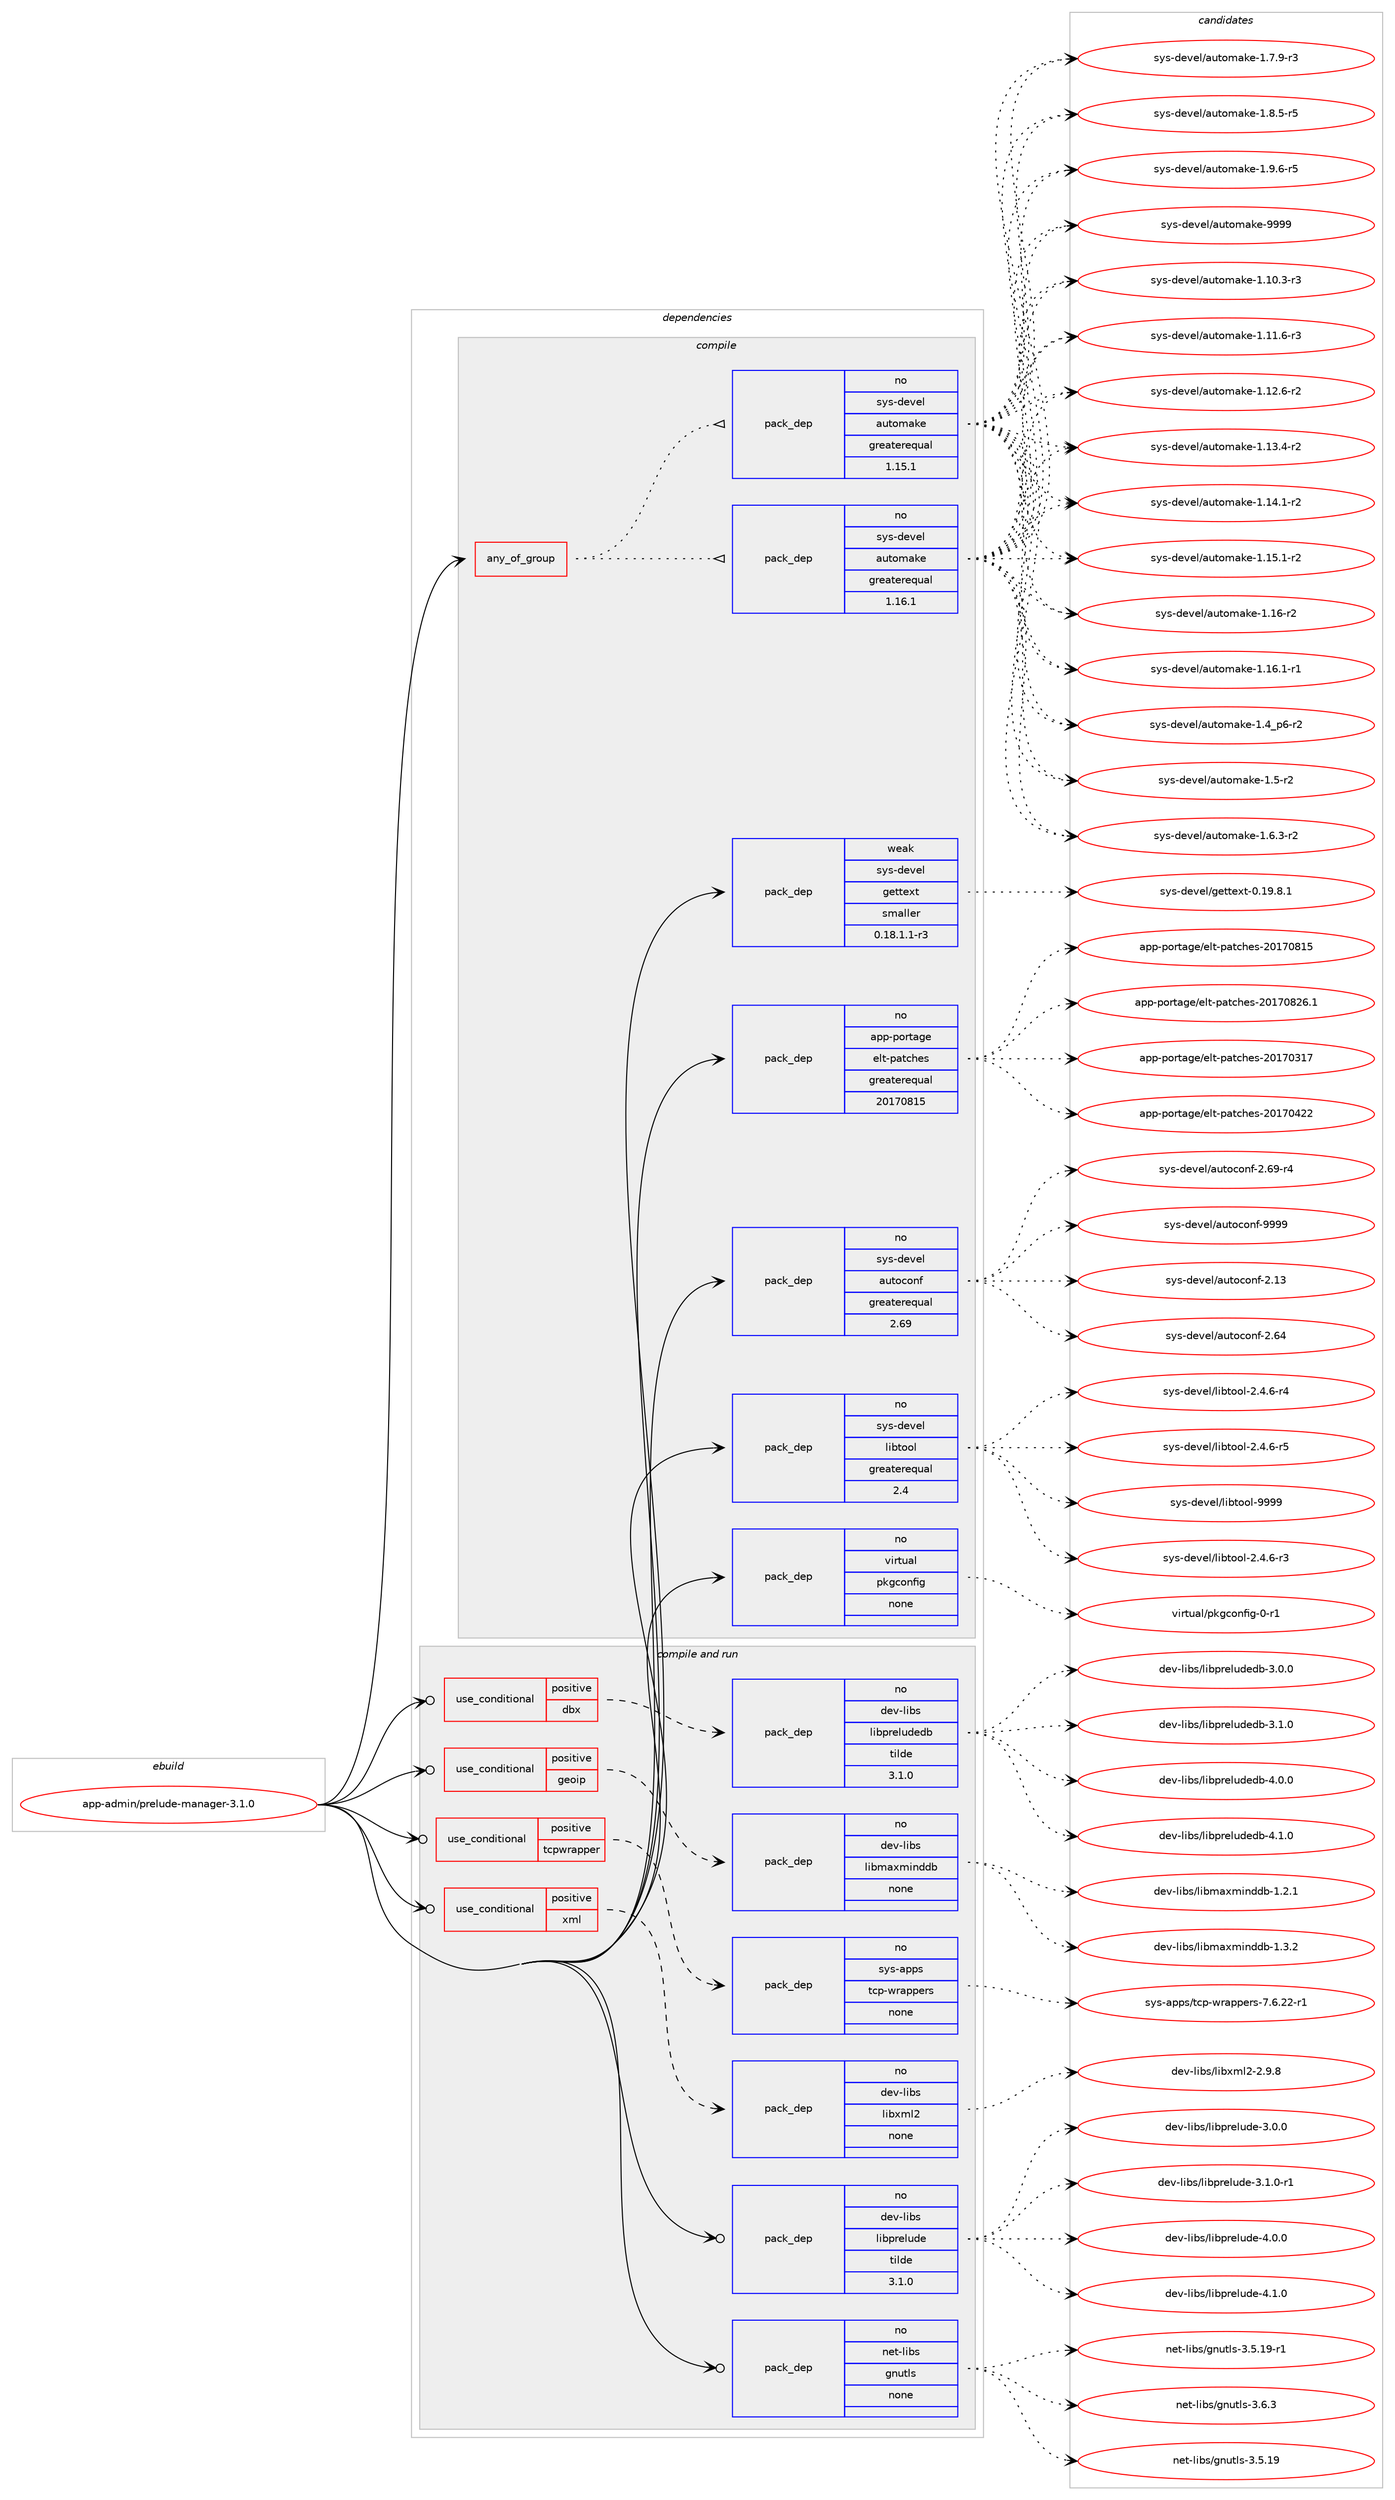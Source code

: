 digraph prolog {

# *************
# Graph options
# *************

newrank=true;
concentrate=true;
compound=true;
graph [rankdir=LR,fontname=Helvetica,fontsize=10,ranksep=1.5];#, ranksep=2.5, nodesep=0.2];
edge  [arrowhead=vee];
node  [fontname=Helvetica,fontsize=10];

# **********
# The ebuild
# **********

subgraph cluster_leftcol {
color=gray;
rank=same;
label=<<i>ebuild</i>>;
id [label="app-admin/prelude-manager-3.1.0", color=red, width=4, href="../app-admin/prelude-manager-3.1.0.svg"];
}

# ****************
# The dependencies
# ****************

subgraph cluster_midcol {
color=gray;
label=<<i>dependencies</i>>;
subgraph cluster_compile {
fillcolor="#eeeeee";
style=filled;
label=<<i>compile</i>>;
subgraph any56 {
dependency1008 [label=<<TABLE BORDER="0" CELLBORDER="1" CELLSPACING="0" CELLPADDING="4"><TR><TD CELLPADDING="10">any_of_group</TD></TR></TABLE>>, shape=none, color=red];subgraph pack813 {
dependency1009 [label=<<TABLE BORDER="0" CELLBORDER="1" CELLSPACING="0" CELLPADDING="4" WIDTH="220"><TR><TD ROWSPAN="6" CELLPADDING="30">pack_dep</TD></TR><TR><TD WIDTH="110">no</TD></TR><TR><TD>sys-devel</TD></TR><TR><TD>automake</TD></TR><TR><TD>greaterequal</TD></TR><TR><TD>1.16.1</TD></TR></TABLE>>, shape=none, color=blue];
}
dependency1008:e -> dependency1009:w [weight=20,style="dotted",arrowhead="oinv"];
subgraph pack814 {
dependency1010 [label=<<TABLE BORDER="0" CELLBORDER="1" CELLSPACING="0" CELLPADDING="4" WIDTH="220"><TR><TD ROWSPAN="6" CELLPADDING="30">pack_dep</TD></TR><TR><TD WIDTH="110">no</TD></TR><TR><TD>sys-devel</TD></TR><TR><TD>automake</TD></TR><TR><TD>greaterequal</TD></TR><TR><TD>1.15.1</TD></TR></TABLE>>, shape=none, color=blue];
}
dependency1008:e -> dependency1010:w [weight=20,style="dotted",arrowhead="oinv"];
}
id:e -> dependency1008:w [weight=20,style="solid",arrowhead="vee"];
subgraph pack815 {
dependency1011 [label=<<TABLE BORDER="0" CELLBORDER="1" CELLSPACING="0" CELLPADDING="4" WIDTH="220"><TR><TD ROWSPAN="6" CELLPADDING="30">pack_dep</TD></TR><TR><TD WIDTH="110">no</TD></TR><TR><TD>app-portage</TD></TR><TR><TD>elt-patches</TD></TR><TR><TD>greaterequal</TD></TR><TR><TD>20170815</TD></TR></TABLE>>, shape=none, color=blue];
}
id:e -> dependency1011:w [weight=20,style="solid",arrowhead="vee"];
subgraph pack816 {
dependency1012 [label=<<TABLE BORDER="0" CELLBORDER="1" CELLSPACING="0" CELLPADDING="4" WIDTH="220"><TR><TD ROWSPAN="6" CELLPADDING="30">pack_dep</TD></TR><TR><TD WIDTH="110">no</TD></TR><TR><TD>sys-devel</TD></TR><TR><TD>autoconf</TD></TR><TR><TD>greaterequal</TD></TR><TR><TD>2.69</TD></TR></TABLE>>, shape=none, color=blue];
}
id:e -> dependency1012:w [weight=20,style="solid",arrowhead="vee"];
subgraph pack817 {
dependency1013 [label=<<TABLE BORDER="0" CELLBORDER="1" CELLSPACING="0" CELLPADDING="4" WIDTH="220"><TR><TD ROWSPAN="6" CELLPADDING="30">pack_dep</TD></TR><TR><TD WIDTH="110">no</TD></TR><TR><TD>sys-devel</TD></TR><TR><TD>libtool</TD></TR><TR><TD>greaterequal</TD></TR><TR><TD>2.4</TD></TR></TABLE>>, shape=none, color=blue];
}
id:e -> dependency1013:w [weight=20,style="solid",arrowhead="vee"];
subgraph pack818 {
dependency1014 [label=<<TABLE BORDER="0" CELLBORDER="1" CELLSPACING="0" CELLPADDING="4" WIDTH="220"><TR><TD ROWSPAN="6" CELLPADDING="30">pack_dep</TD></TR><TR><TD WIDTH="110">no</TD></TR><TR><TD>virtual</TD></TR><TR><TD>pkgconfig</TD></TR><TR><TD>none</TD></TR><TR><TD></TD></TR></TABLE>>, shape=none, color=blue];
}
id:e -> dependency1014:w [weight=20,style="solid",arrowhead="vee"];
subgraph pack819 {
dependency1015 [label=<<TABLE BORDER="0" CELLBORDER="1" CELLSPACING="0" CELLPADDING="4" WIDTH="220"><TR><TD ROWSPAN="6" CELLPADDING="30">pack_dep</TD></TR><TR><TD WIDTH="110">weak</TD></TR><TR><TD>sys-devel</TD></TR><TR><TD>gettext</TD></TR><TR><TD>smaller</TD></TR><TR><TD>0.18.1.1-r3</TD></TR></TABLE>>, shape=none, color=blue];
}
id:e -> dependency1015:w [weight=20,style="solid",arrowhead="vee"];
}
subgraph cluster_compileandrun {
fillcolor="#eeeeee";
style=filled;
label=<<i>compile and run</i>>;
subgraph cond135 {
dependency1016 [label=<<TABLE BORDER="0" CELLBORDER="1" CELLSPACING="0" CELLPADDING="4"><TR><TD ROWSPAN="3" CELLPADDING="10">use_conditional</TD></TR><TR><TD>positive</TD></TR><TR><TD>dbx</TD></TR></TABLE>>, shape=none, color=red];
subgraph pack820 {
dependency1017 [label=<<TABLE BORDER="0" CELLBORDER="1" CELLSPACING="0" CELLPADDING="4" WIDTH="220"><TR><TD ROWSPAN="6" CELLPADDING="30">pack_dep</TD></TR><TR><TD WIDTH="110">no</TD></TR><TR><TD>dev-libs</TD></TR><TR><TD>libpreludedb</TD></TR><TR><TD>tilde</TD></TR><TR><TD>3.1.0</TD></TR></TABLE>>, shape=none, color=blue];
}
dependency1016:e -> dependency1017:w [weight=20,style="dashed",arrowhead="vee"];
}
id:e -> dependency1016:w [weight=20,style="solid",arrowhead="odotvee"];
subgraph cond136 {
dependency1018 [label=<<TABLE BORDER="0" CELLBORDER="1" CELLSPACING="0" CELLPADDING="4"><TR><TD ROWSPAN="3" CELLPADDING="10">use_conditional</TD></TR><TR><TD>positive</TD></TR><TR><TD>geoip</TD></TR></TABLE>>, shape=none, color=red];
subgraph pack821 {
dependency1019 [label=<<TABLE BORDER="0" CELLBORDER="1" CELLSPACING="0" CELLPADDING="4" WIDTH="220"><TR><TD ROWSPAN="6" CELLPADDING="30">pack_dep</TD></TR><TR><TD WIDTH="110">no</TD></TR><TR><TD>dev-libs</TD></TR><TR><TD>libmaxminddb</TD></TR><TR><TD>none</TD></TR><TR><TD></TD></TR></TABLE>>, shape=none, color=blue];
}
dependency1018:e -> dependency1019:w [weight=20,style="dashed",arrowhead="vee"];
}
id:e -> dependency1018:w [weight=20,style="solid",arrowhead="odotvee"];
subgraph cond137 {
dependency1020 [label=<<TABLE BORDER="0" CELLBORDER="1" CELLSPACING="0" CELLPADDING="4"><TR><TD ROWSPAN="3" CELLPADDING="10">use_conditional</TD></TR><TR><TD>positive</TD></TR><TR><TD>tcpwrapper</TD></TR></TABLE>>, shape=none, color=red];
subgraph pack822 {
dependency1021 [label=<<TABLE BORDER="0" CELLBORDER="1" CELLSPACING="0" CELLPADDING="4" WIDTH="220"><TR><TD ROWSPAN="6" CELLPADDING="30">pack_dep</TD></TR><TR><TD WIDTH="110">no</TD></TR><TR><TD>sys-apps</TD></TR><TR><TD>tcp-wrappers</TD></TR><TR><TD>none</TD></TR><TR><TD></TD></TR></TABLE>>, shape=none, color=blue];
}
dependency1020:e -> dependency1021:w [weight=20,style="dashed",arrowhead="vee"];
}
id:e -> dependency1020:w [weight=20,style="solid",arrowhead="odotvee"];
subgraph cond138 {
dependency1022 [label=<<TABLE BORDER="0" CELLBORDER="1" CELLSPACING="0" CELLPADDING="4"><TR><TD ROWSPAN="3" CELLPADDING="10">use_conditional</TD></TR><TR><TD>positive</TD></TR><TR><TD>xml</TD></TR></TABLE>>, shape=none, color=red];
subgraph pack823 {
dependency1023 [label=<<TABLE BORDER="0" CELLBORDER="1" CELLSPACING="0" CELLPADDING="4" WIDTH="220"><TR><TD ROWSPAN="6" CELLPADDING="30">pack_dep</TD></TR><TR><TD WIDTH="110">no</TD></TR><TR><TD>dev-libs</TD></TR><TR><TD>libxml2</TD></TR><TR><TD>none</TD></TR><TR><TD></TD></TR></TABLE>>, shape=none, color=blue];
}
dependency1022:e -> dependency1023:w [weight=20,style="dashed",arrowhead="vee"];
}
id:e -> dependency1022:w [weight=20,style="solid",arrowhead="odotvee"];
subgraph pack824 {
dependency1024 [label=<<TABLE BORDER="0" CELLBORDER="1" CELLSPACING="0" CELLPADDING="4" WIDTH="220"><TR><TD ROWSPAN="6" CELLPADDING="30">pack_dep</TD></TR><TR><TD WIDTH="110">no</TD></TR><TR><TD>dev-libs</TD></TR><TR><TD>libprelude</TD></TR><TR><TD>tilde</TD></TR><TR><TD>3.1.0</TD></TR></TABLE>>, shape=none, color=blue];
}
id:e -> dependency1024:w [weight=20,style="solid",arrowhead="odotvee"];
subgraph pack825 {
dependency1025 [label=<<TABLE BORDER="0" CELLBORDER="1" CELLSPACING="0" CELLPADDING="4" WIDTH="220"><TR><TD ROWSPAN="6" CELLPADDING="30">pack_dep</TD></TR><TR><TD WIDTH="110">no</TD></TR><TR><TD>net-libs</TD></TR><TR><TD>gnutls</TD></TR><TR><TD>none</TD></TR><TR><TD></TD></TR></TABLE>>, shape=none, color=blue];
}
id:e -> dependency1025:w [weight=20,style="solid",arrowhead="odotvee"];
}
subgraph cluster_run {
fillcolor="#eeeeee";
style=filled;
label=<<i>run</i>>;
}
}

# **************
# The candidates
# **************

subgraph cluster_choices {
rank=same;
color=gray;
label=<<i>candidates</i>>;

subgraph choice813 {
color=black;
nodesep=1;
choice11512111545100101118101108479711711611110997107101454946494846514511451 [label="sys-devel/automake-1.10.3-r3", color=red, width=4,href="../sys-devel/automake-1.10.3-r3.svg"];
choice11512111545100101118101108479711711611110997107101454946494946544511451 [label="sys-devel/automake-1.11.6-r3", color=red, width=4,href="../sys-devel/automake-1.11.6-r3.svg"];
choice11512111545100101118101108479711711611110997107101454946495046544511450 [label="sys-devel/automake-1.12.6-r2", color=red, width=4,href="../sys-devel/automake-1.12.6-r2.svg"];
choice11512111545100101118101108479711711611110997107101454946495146524511450 [label="sys-devel/automake-1.13.4-r2", color=red, width=4,href="../sys-devel/automake-1.13.4-r2.svg"];
choice11512111545100101118101108479711711611110997107101454946495246494511450 [label="sys-devel/automake-1.14.1-r2", color=red, width=4,href="../sys-devel/automake-1.14.1-r2.svg"];
choice11512111545100101118101108479711711611110997107101454946495346494511450 [label="sys-devel/automake-1.15.1-r2", color=red, width=4,href="../sys-devel/automake-1.15.1-r2.svg"];
choice1151211154510010111810110847971171161111099710710145494649544511450 [label="sys-devel/automake-1.16-r2", color=red, width=4,href="../sys-devel/automake-1.16-r2.svg"];
choice11512111545100101118101108479711711611110997107101454946495446494511449 [label="sys-devel/automake-1.16.1-r1", color=red, width=4,href="../sys-devel/automake-1.16.1-r1.svg"];
choice115121115451001011181011084797117116111109971071014549465295112544511450 [label="sys-devel/automake-1.4_p6-r2", color=red, width=4,href="../sys-devel/automake-1.4_p6-r2.svg"];
choice11512111545100101118101108479711711611110997107101454946534511450 [label="sys-devel/automake-1.5-r2", color=red, width=4,href="../sys-devel/automake-1.5-r2.svg"];
choice115121115451001011181011084797117116111109971071014549465446514511450 [label="sys-devel/automake-1.6.3-r2", color=red, width=4,href="../sys-devel/automake-1.6.3-r2.svg"];
choice115121115451001011181011084797117116111109971071014549465546574511451 [label="sys-devel/automake-1.7.9-r3", color=red, width=4,href="../sys-devel/automake-1.7.9-r3.svg"];
choice115121115451001011181011084797117116111109971071014549465646534511453 [label="sys-devel/automake-1.8.5-r5", color=red, width=4,href="../sys-devel/automake-1.8.5-r5.svg"];
choice115121115451001011181011084797117116111109971071014549465746544511453 [label="sys-devel/automake-1.9.6-r5", color=red, width=4,href="../sys-devel/automake-1.9.6-r5.svg"];
choice115121115451001011181011084797117116111109971071014557575757 [label="sys-devel/automake-9999", color=red, width=4,href="../sys-devel/automake-9999.svg"];
dependency1009:e -> choice11512111545100101118101108479711711611110997107101454946494846514511451:w [style=dotted,weight="100"];
dependency1009:e -> choice11512111545100101118101108479711711611110997107101454946494946544511451:w [style=dotted,weight="100"];
dependency1009:e -> choice11512111545100101118101108479711711611110997107101454946495046544511450:w [style=dotted,weight="100"];
dependency1009:e -> choice11512111545100101118101108479711711611110997107101454946495146524511450:w [style=dotted,weight="100"];
dependency1009:e -> choice11512111545100101118101108479711711611110997107101454946495246494511450:w [style=dotted,weight="100"];
dependency1009:e -> choice11512111545100101118101108479711711611110997107101454946495346494511450:w [style=dotted,weight="100"];
dependency1009:e -> choice1151211154510010111810110847971171161111099710710145494649544511450:w [style=dotted,weight="100"];
dependency1009:e -> choice11512111545100101118101108479711711611110997107101454946495446494511449:w [style=dotted,weight="100"];
dependency1009:e -> choice115121115451001011181011084797117116111109971071014549465295112544511450:w [style=dotted,weight="100"];
dependency1009:e -> choice11512111545100101118101108479711711611110997107101454946534511450:w [style=dotted,weight="100"];
dependency1009:e -> choice115121115451001011181011084797117116111109971071014549465446514511450:w [style=dotted,weight="100"];
dependency1009:e -> choice115121115451001011181011084797117116111109971071014549465546574511451:w [style=dotted,weight="100"];
dependency1009:e -> choice115121115451001011181011084797117116111109971071014549465646534511453:w [style=dotted,weight="100"];
dependency1009:e -> choice115121115451001011181011084797117116111109971071014549465746544511453:w [style=dotted,weight="100"];
dependency1009:e -> choice115121115451001011181011084797117116111109971071014557575757:w [style=dotted,weight="100"];
}
subgraph choice814 {
color=black;
nodesep=1;
choice11512111545100101118101108479711711611110997107101454946494846514511451 [label="sys-devel/automake-1.10.3-r3", color=red, width=4,href="../sys-devel/automake-1.10.3-r3.svg"];
choice11512111545100101118101108479711711611110997107101454946494946544511451 [label="sys-devel/automake-1.11.6-r3", color=red, width=4,href="../sys-devel/automake-1.11.6-r3.svg"];
choice11512111545100101118101108479711711611110997107101454946495046544511450 [label="sys-devel/automake-1.12.6-r2", color=red, width=4,href="../sys-devel/automake-1.12.6-r2.svg"];
choice11512111545100101118101108479711711611110997107101454946495146524511450 [label="sys-devel/automake-1.13.4-r2", color=red, width=4,href="../sys-devel/automake-1.13.4-r2.svg"];
choice11512111545100101118101108479711711611110997107101454946495246494511450 [label="sys-devel/automake-1.14.1-r2", color=red, width=4,href="../sys-devel/automake-1.14.1-r2.svg"];
choice11512111545100101118101108479711711611110997107101454946495346494511450 [label="sys-devel/automake-1.15.1-r2", color=red, width=4,href="../sys-devel/automake-1.15.1-r2.svg"];
choice1151211154510010111810110847971171161111099710710145494649544511450 [label="sys-devel/automake-1.16-r2", color=red, width=4,href="../sys-devel/automake-1.16-r2.svg"];
choice11512111545100101118101108479711711611110997107101454946495446494511449 [label="sys-devel/automake-1.16.1-r1", color=red, width=4,href="../sys-devel/automake-1.16.1-r1.svg"];
choice115121115451001011181011084797117116111109971071014549465295112544511450 [label="sys-devel/automake-1.4_p6-r2", color=red, width=4,href="../sys-devel/automake-1.4_p6-r2.svg"];
choice11512111545100101118101108479711711611110997107101454946534511450 [label="sys-devel/automake-1.5-r2", color=red, width=4,href="../sys-devel/automake-1.5-r2.svg"];
choice115121115451001011181011084797117116111109971071014549465446514511450 [label="sys-devel/automake-1.6.3-r2", color=red, width=4,href="../sys-devel/automake-1.6.3-r2.svg"];
choice115121115451001011181011084797117116111109971071014549465546574511451 [label="sys-devel/automake-1.7.9-r3", color=red, width=4,href="../sys-devel/automake-1.7.9-r3.svg"];
choice115121115451001011181011084797117116111109971071014549465646534511453 [label="sys-devel/automake-1.8.5-r5", color=red, width=4,href="../sys-devel/automake-1.8.5-r5.svg"];
choice115121115451001011181011084797117116111109971071014549465746544511453 [label="sys-devel/automake-1.9.6-r5", color=red, width=4,href="../sys-devel/automake-1.9.6-r5.svg"];
choice115121115451001011181011084797117116111109971071014557575757 [label="sys-devel/automake-9999", color=red, width=4,href="../sys-devel/automake-9999.svg"];
dependency1010:e -> choice11512111545100101118101108479711711611110997107101454946494846514511451:w [style=dotted,weight="100"];
dependency1010:e -> choice11512111545100101118101108479711711611110997107101454946494946544511451:w [style=dotted,weight="100"];
dependency1010:e -> choice11512111545100101118101108479711711611110997107101454946495046544511450:w [style=dotted,weight="100"];
dependency1010:e -> choice11512111545100101118101108479711711611110997107101454946495146524511450:w [style=dotted,weight="100"];
dependency1010:e -> choice11512111545100101118101108479711711611110997107101454946495246494511450:w [style=dotted,weight="100"];
dependency1010:e -> choice11512111545100101118101108479711711611110997107101454946495346494511450:w [style=dotted,weight="100"];
dependency1010:e -> choice1151211154510010111810110847971171161111099710710145494649544511450:w [style=dotted,weight="100"];
dependency1010:e -> choice11512111545100101118101108479711711611110997107101454946495446494511449:w [style=dotted,weight="100"];
dependency1010:e -> choice115121115451001011181011084797117116111109971071014549465295112544511450:w [style=dotted,weight="100"];
dependency1010:e -> choice11512111545100101118101108479711711611110997107101454946534511450:w [style=dotted,weight="100"];
dependency1010:e -> choice115121115451001011181011084797117116111109971071014549465446514511450:w [style=dotted,weight="100"];
dependency1010:e -> choice115121115451001011181011084797117116111109971071014549465546574511451:w [style=dotted,weight="100"];
dependency1010:e -> choice115121115451001011181011084797117116111109971071014549465646534511453:w [style=dotted,weight="100"];
dependency1010:e -> choice115121115451001011181011084797117116111109971071014549465746544511453:w [style=dotted,weight="100"];
dependency1010:e -> choice115121115451001011181011084797117116111109971071014557575757:w [style=dotted,weight="100"];
}
subgraph choice815 {
color=black;
nodesep=1;
choice97112112451121111141169710310147101108116451129711699104101115455048495548514955 [label="app-portage/elt-patches-20170317", color=red, width=4,href="../app-portage/elt-patches-20170317.svg"];
choice97112112451121111141169710310147101108116451129711699104101115455048495548525050 [label="app-portage/elt-patches-20170422", color=red, width=4,href="../app-portage/elt-patches-20170422.svg"];
choice97112112451121111141169710310147101108116451129711699104101115455048495548564953 [label="app-portage/elt-patches-20170815", color=red, width=4,href="../app-portage/elt-patches-20170815.svg"];
choice971121124511211111411697103101471011081164511297116991041011154550484955485650544649 [label="app-portage/elt-patches-20170826.1", color=red, width=4,href="../app-portage/elt-patches-20170826.1.svg"];
dependency1011:e -> choice97112112451121111141169710310147101108116451129711699104101115455048495548514955:w [style=dotted,weight="100"];
dependency1011:e -> choice97112112451121111141169710310147101108116451129711699104101115455048495548525050:w [style=dotted,weight="100"];
dependency1011:e -> choice97112112451121111141169710310147101108116451129711699104101115455048495548564953:w [style=dotted,weight="100"];
dependency1011:e -> choice971121124511211111411697103101471011081164511297116991041011154550484955485650544649:w [style=dotted,weight="100"];
}
subgraph choice816 {
color=black;
nodesep=1;
choice115121115451001011181011084797117116111991111101024550464951 [label="sys-devel/autoconf-2.13", color=red, width=4,href="../sys-devel/autoconf-2.13.svg"];
choice115121115451001011181011084797117116111991111101024550465452 [label="sys-devel/autoconf-2.64", color=red, width=4,href="../sys-devel/autoconf-2.64.svg"];
choice1151211154510010111810110847971171161119911111010245504654574511452 [label="sys-devel/autoconf-2.69-r4", color=red, width=4,href="../sys-devel/autoconf-2.69-r4.svg"];
choice115121115451001011181011084797117116111991111101024557575757 [label="sys-devel/autoconf-9999", color=red, width=4,href="../sys-devel/autoconf-9999.svg"];
dependency1012:e -> choice115121115451001011181011084797117116111991111101024550464951:w [style=dotted,weight="100"];
dependency1012:e -> choice115121115451001011181011084797117116111991111101024550465452:w [style=dotted,weight="100"];
dependency1012:e -> choice1151211154510010111810110847971171161119911111010245504654574511452:w [style=dotted,weight="100"];
dependency1012:e -> choice115121115451001011181011084797117116111991111101024557575757:w [style=dotted,weight="100"];
}
subgraph choice817 {
color=black;
nodesep=1;
choice1151211154510010111810110847108105981161111111084550465246544511451 [label="sys-devel/libtool-2.4.6-r3", color=red, width=4,href="../sys-devel/libtool-2.4.6-r3.svg"];
choice1151211154510010111810110847108105981161111111084550465246544511452 [label="sys-devel/libtool-2.4.6-r4", color=red, width=4,href="../sys-devel/libtool-2.4.6-r4.svg"];
choice1151211154510010111810110847108105981161111111084550465246544511453 [label="sys-devel/libtool-2.4.6-r5", color=red, width=4,href="../sys-devel/libtool-2.4.6-r5.svg"];
choice1151211154510010111810110847108105981161111111084557575757 [label="sys-devel/libtool-9999", color=red, width=4,href="../sys-devel/libtool-9999.svg"];
dependency1013:e -> choice1151211154510010111810110847108105981161111111084550465246544511451:w [style=dotted,weight="100"];
dependency1013:e -> choice1151211154510010111810110847108105981161111111084550465246544511452:w [style=dotted,weight="100"];
dependency1013:e -> choice1151211154510010111810110847108105981161111111084550465246544511453:w [style=dotted,weight="100"];
dependency1013:e -> choice1151211154510010111810110847108105981161111111084557575757:w [style=dotted,weight="100"];
}
subgraph choice818 {
color=black;
nodesep=1;
choice11810511411611797108471121071039911111010210510345484511449 [label="virtual/pkgconfig-0-r1", color=red, width=4,href="../virtual/pkgconfig-0-r1.svg"];
dependency1014:e -> choice11810511411611797108471121071039911111010210510345484511449:w [style=dotted,weight="100"];
}
subgraph choice819 {
color=black;
nodesep=1;
choice1151211154510010111810110847103101116116101120116454846495746564649 [label="sys-devel/gettext-0.19.8.1", color=red, width=4,href="../sys-devel/gettext-0.19.8.1.svg"];
dependency1015:e -> choice1151211154510010111810110847103101116116101120116454846495746564649:w [style=dotted,weight="100"];
}
subgraph choice820 {
color=black;
nodesep=1;
choice1001011184510810598115471081059811211410110811710010110098455146484648 [label="dev-libs/libpreludedb-3.0.0", color=red, width=4,href="../dev-libs/libpreludedb-3.0.0.svg"];
choice1001011184510810598115471081059811211410110811710010110098455146494648 [label="dev-libs/libpreludedb-3.1.0", color=red, width=4,href="../dev-libs/libpreludedb-3.1.0.svg"];
choice1001011184510810598115471081059811211410110811710010110098455246484648 [label="dev-libs/libpreludedb-4.0.0", color=red, width=4,href="../dev-libs/libpreludedb-4.0.0.svg"];
choice1001011184510810598115471081059811211410110811710010110098455246494648 [label="dev-libs/libpreludedb-4.1.0", color=red, width=4,href="../dev-libs/libpreludedb-4.1.0.svg"];
dependency1017:e -> choice1001011184510810598115471081059811211410110811710010110098455146484648:w [style=dotted,weight="100"];
dependency1017:e -> choice1001011184510810598115471081059811211410110811710010110098455146494648:w [style=dotted,weight="100"];
dependency1017:e -> choice1001011184510810598115471081059811211410110811710010110098455246484648:w [style=dotted,weight="100"];
dependency1017:e -> choice1001011184510810598115471081059811211410110811710010110098455246494648:w [style=dotted,weight="100"];
}
subgraph choice821 {
color=black;
nodesep=1;
choice100101118451081059811547108105981099712010910511010010098454946504649 [label="dev-libs/libmaxminddb-1.2.1", color=red, width=4,href="../dev-libs/libmaxminddb-1.2.1.svg"];
choice100101118451081059811547108105981099712010910511010010098454946514650 [label="dev-libs/libmaxminddb-1.3.2", color=red, width=4,href="../dev-libs/libmaxminddb-1.3.2.svg"];
dependency1019:e -> choice100101118451081059811547108105981099712010910511010010098454946504649:w [style=dotted,weight="100"];
dependency1019:e -> choice100101118451081059811547108105981099712010910511010010098454946514650:w [style=dotted,weight="100"];
}
subgraph choice822 {
color=black;
nodesep=1;
choice115121115459711211211547116991124511911497112112101114115455546544650504511449 [label="sys-apps/tcp-wrappers-7.6.22-r1", color=red, width=4,href="../sys-apps/tcp-wrappers-7.6.22-r1.svg"];
dependency1021:e -> choice115121115459711211211547116991124511911497112112101114115455546544650504511449:w [style=dotted,weight="100"];
}
subgraph choice823 {
color=black;
nodesep=1;
choice1001011184510810598115471081059812010910850455046574656 [label="dev-libs/libxml2-2.9.8", color=red, width=4,href="../dev-libs/libxml2-2.9.8.svg"];
dependency1023:e -> choice1001011184510810598115471081059812010910850455046574656:w [style=dotted,weight="100"];
}
subgraph choice824 {
color=black;
nodesep=1;
choice10010111845108105981154710810598112114101108117100101455146484648 [label="dev-libs/libprelude-3.0.0", color=red, width=4,href="../dev-libs/libprelude-3.0.0.svg"];
choice100101118451081059811547108105981121141011081171001014551464946484511449 [label="dev-libs/libprelude-3.1.0-r1", color=red, width=4,href="../dev-libs/libprelude-3.1.0-r1.svg"];
choice10010111845108105981154710810598112114101108117100101455246484648 [label="dev-libs/libprelude-4.0.0", color=red, width=4,href="../dev-libs/libprelude-4.0.0.svg"];
choice10010111845108105981154710810598112114101108117100101455246494648 [label="dev-libs/libprelude-4.1.0", color=red, width=4,href="../dev-libs/libprelude-4.1.0.svg"];
dependency1024:e -> choice10010111845108105981154710810598112114101108117100101455146484648:w [style=dotted,weight="100"];
dependency1024:e -> choice100101118451081059811547108105981121141011081171001014551464946484511449:w [style=dotted,weight="100"];
dependency1024:e -> choice10010111845108105981154710810598112114101108117100101455246484648:w [style=dotted,weight="100"];
dependency1024:e -> choice10010111845108105981154710810598112114101108117100101455246494648:w [style=dotted,weight="100"];
}
subgraph choice825 {
color=black;
nodesep=1;
choice11010111645108105981154710311011711610811545514653464957 [label="net-libs/gnutls-3.5.19", color=red, width=4,href="../net-libs/gnutls-3.5.19.svg"];
choice110101116451081059811547103110117116108115455146534649574511449 [label="net-libs/gnutls-3.5.19-r1", color=red, width=4,href="../net-libs/gnutls-3.5.19-r1.svg"];
choice110101116451081059811547103110117116108115455146544651 [label="net-libs/gnutls-3.6.3", color=red, width=4,href="../net-libs/gnutls-3.6.3.svg"];
dependency1025:e -> choice11010111645108105981154710311011711610811545514653464957:w [style=dotted,weight="100"];
dependency1025:e -> choice110101116451081059811547103110117116108115455146534649574511449:w [style=dotted,weight="100"];
dependency1025:e -> choice110101116451081059811547103110117116108115455146544651:w [style=dotted,weight="100"];
}
}

}
